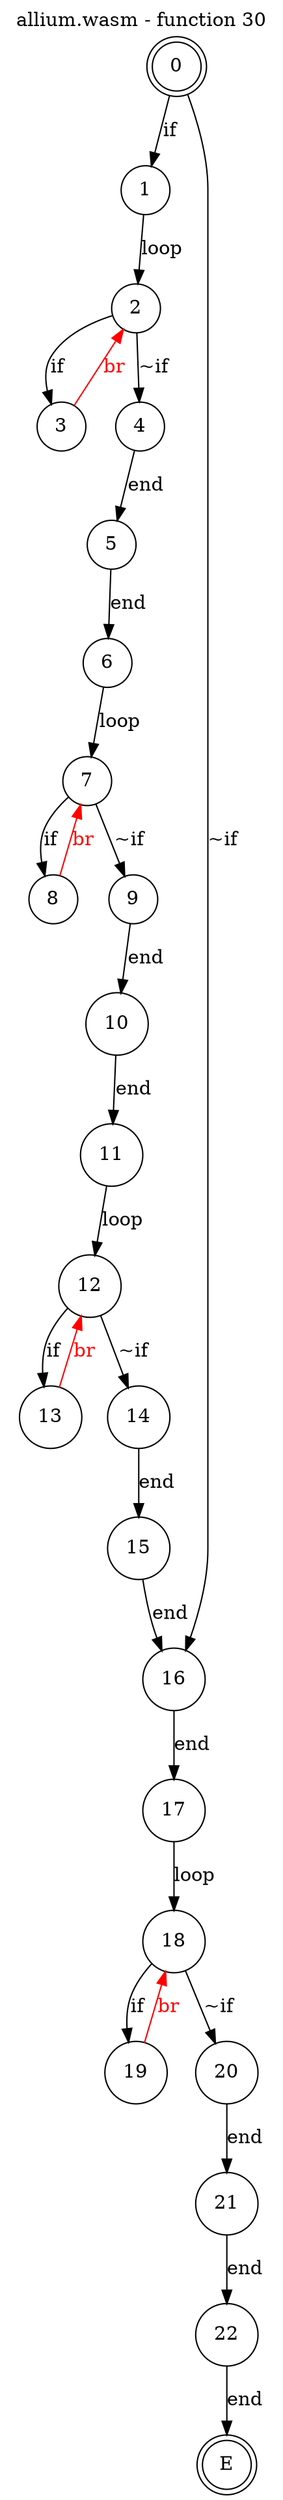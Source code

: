 digraph finite_state_machine {
    label = "allium.wasm - function 30"
    labelloc =  t
    labelfontsize = 16
    labelfontcolor = black
    labelfontname = "Helvetica"
    node [shape = doublecircle]; 0 E ;
    node [shape = circle];
    0 -> 1[label="if"];
    0 -> 16[label="~if"];
    1 -> 2[label="loop"];
    2 -> 3[label="if"];
    2 -> 4[label="~if"];
    3 -> 2[color="red" fontcolor="red" label="br"];
    4 -> 5[label="end"];
    5 -> 6[label="end"];
    6 -> 7[label="loop"];
    7 -> 8[label="if"];
    7 -> 9[label="~if"];
    8 -> 7[color="red" fontcolor="red" label="br"];
    9 -> 10[label="end"];
    10 -> 11[label="end"];
    11 -> 12[label="loop"];
    12 -> 13[label="if"];
    12 -> 14[label="~if"];
    13 -> 12[color="red" fontcolor="red" label="br"];
    14 -> 15[label="end"];
    15 -> 16[label="end"];
    16 -> 17[label="end"];
    17 -> 18[label="loop"];
    18 -> 19[label="if"];
    18 -> 20[label="~if"];
    19 -> 18[color="red" fontcolor="red" label="br"];
    20 -> 21[label="end"];
    21 -> 22[label="end"];
    22 -> E[label="end"];
}
